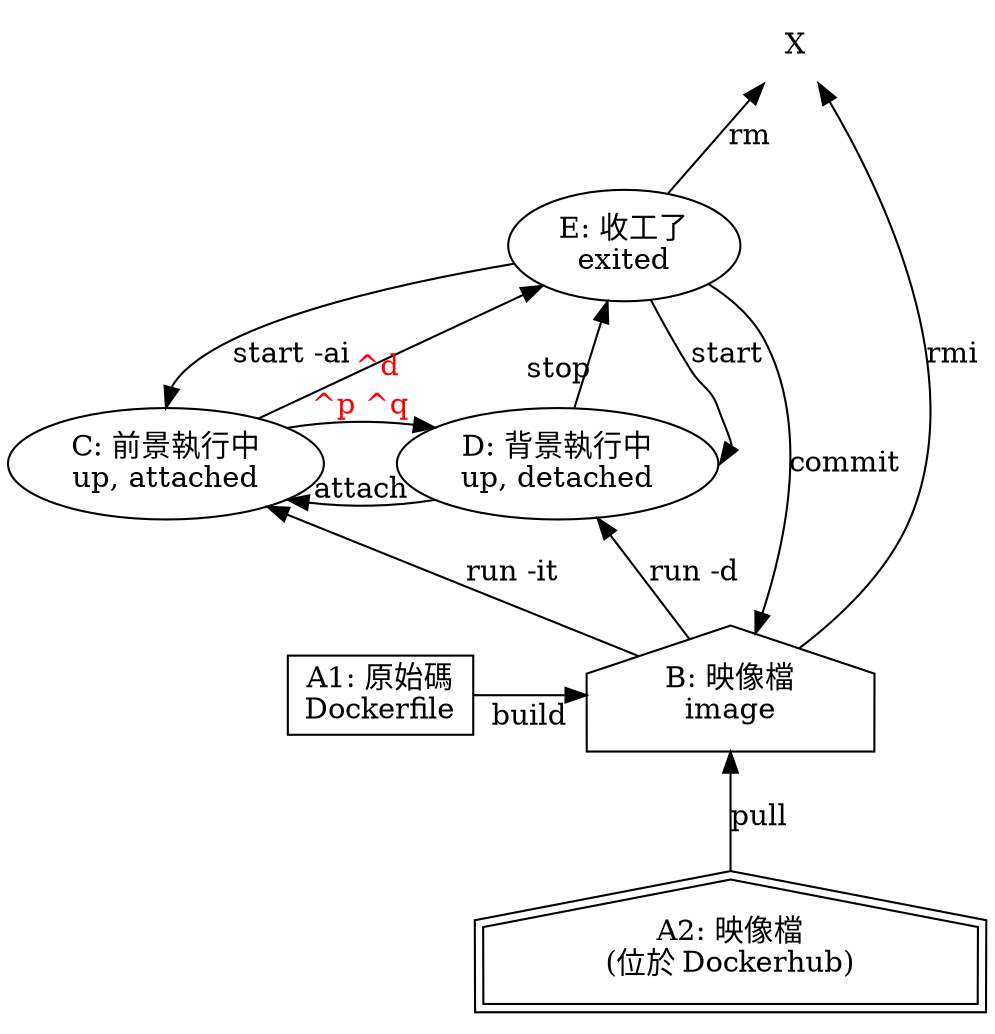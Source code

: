 // dot -Tsvg docker-basics.dot -o docker-basics.svg

digraph "Docker 常用指令" {

    rankdir = BT;
    overlap = scale;

    source [ label="A1: 原始碼\nDockerfile"; shape=rectangle; ];
    hub [ label="A2: 映像檔\n(位於 Dockerhub)"; shape=house; peripheries=2; ];
    image [ label="B: 映像檔\nimage"; shape=house; ];
    attached [ label="C: 前景執行中\nup, attached"; ];
    detached [ label="D: 背景執行中\nup, detached"; ];
    exited [ label="E: 收工了\nexited"; ];
    removed [ label="X"; shape=none; ];
    { rank = same; attached; detached; }
    { rank = same; source; image; }

    source -> image [ label="build"; ];
    hub -> image [ label="pull"; ];
    image -> removed [ label="rmi"; ];
    image -> attached [ label="run -it"; ];
    image -> detached [ label="run -d"; ];
    attached -> detached [ xlabel="^p ^q"; fontcolor="red"; ];
    attached -> exited [ xlabel="^d"; fontcolor="red"; ];
    detached -> attached [ xlabel="attach"; ];
    detached -> exited [ xlabel="stop"; ];
    exited -> attached:n [ label="start -ai"; ];
    exited -> detached:e [ label="start"; ];
    exited -> removed [ label="rm"; ];
    exited -> image [ label="commit"; ];

//    html -> graphic [ label="cutycapt" ];
//    { text html csv } -> { dot gpt } [ label="RE" ];
}

